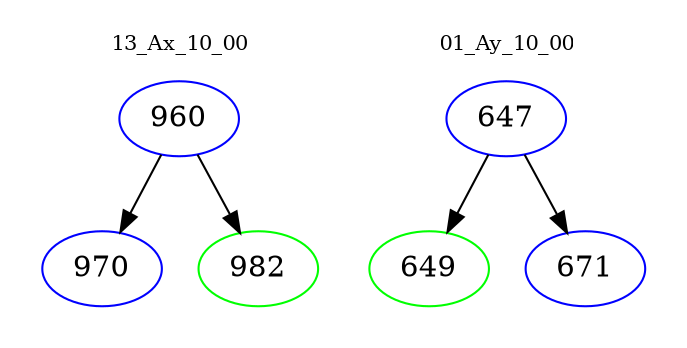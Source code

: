 digraph{
subgraph cluster_0 {
color = white
label = "13_Ax_10_00";
fontsize=10;
T0_960 [label="960", color="blue"]
T0_960 -> T0_970 [color="black"]
T0_970 [label="970", color="blue"]
T0_960 -> T0_982 [color="black"]
T0_982 [label="982", color="green"]
}
subgraph cluster_1 {
color = white
label = "01_Ay_10_00";
fontsize=10;
T1_647 [label="647", color="blue"]
T1_647 -> T1_649 [color="black"]
T1_649 [label="649", color="green"]
T1_647 -> T1_671 [color="black"]
T1_671 [label="671", color="blue"]
}
}
